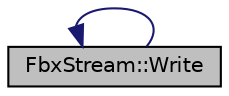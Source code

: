 digraph "FbxStream::Write"
{
  edge [fontname="Helvetica",fontsize="10",labelfontname="Helvetica",labelfontsize="10"];
  node [fontname="Helvetica",fontsize="10",shape=record];
  rankdir="LR";
  Node39 [label="FbxStream::Write",height=0.2,width=0.4,color="black", fillcolor="grey75", style="filled", fontcolor="black"];
  Node39 -> Node39 [dir="back",color="midnightblue",fontsize="10",style="solid",fontname="Helvetica"];
}
